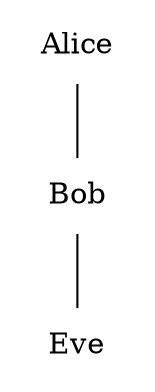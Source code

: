 graph G {
  node [style=filled,color=white];
  Alice;
  Bob;
  Eve;

  Alice -- Bob;
  Bob --  Eve;
}
